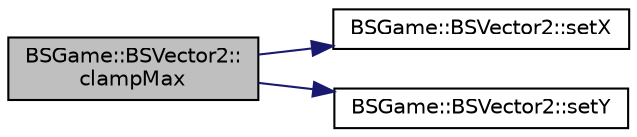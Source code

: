 digraph "BSGame::BSVector2::clampMax"
{
 // LATEX_PDF_SIZE
  edge [fontname="Helvetica",fontsize="10",labelfontname="Helvetica",labelfontsize="10"];
  node [fontname="Helvetica",fontsize="10",shape=record];
  rankdir="LR";
  Node1 [label="BSGame::BSVector2::\lclampMax",height=0.2,width=0.4,color="black", fillcolor="grey75", style="filled", fontcolor="black",tooltip="Clamps the values of the vector to a minimum for example: clampMax(4) -> x=5 y=-1 -> x=4 y=-1."];
  Node1 -> Node2 [color="midnightblue",fontsize="10",style="solid",fontname="Helvetica"];
  Node2 [label="BSGame::BSVector2::setX",height=0.2,width=0.4,color="black", fillcolor="white", style="filled",URL="$class_b_s_game_1_1_b_s_vector2.html#a42dc7cecfe7a1fc2dd1b3b45b96b3cf1",tooltip="Sets the X value of the vector."];
  Node1 -> Node3 [color="midnightblue",fontsize="10",style="solid",fontname="Helvetica"];
  Node3 [label="BSGame::BSVector2::setY",height=0.2,width=0.4,color="black", fillcolor="white", style="filled",URL="$class_b_s_game_1_1_b_s_vector2.html#a35082a355c1e5494a0aeae004dabee7e",tooltip="Sets the Y value of the vector."];
}
